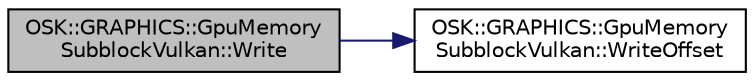 digraph "OSK::GRAPHICS::GpuMemorySubblockVulkan::Write"
{
 // LATEX_PDF_SIZE
  edge [fontname="Helvetica",fontsize="10",labelfontname="Helvetica",labelfontsize="10"];
  node [fontname="Helvetica",fontsize="10",shape=record];
  rankdir="LR";
  Node1 [label="OSK::GRAPHICS::GpuMemory\lSubblockVulkan::Write",height=0.2,width=0.4,color="black", fillcolor="grey75", style="filled", fontcolor="black",tooltip="Escribe información en la GPU."];
  Node1 -> Node2 [color="midnightblue",fontsize="10",style="solid",fontname="Helvetica"];
  Node2 [label="OSK::GRAPHICS::GpuMemory\lSubblockVulkan::WriteOffset",height=0.2,width=0.4,color="black", fillcolor="white", style="filled",URL="$class_o_s_k_1_1_g_r_a_p_h_i_c_s_1_1_gpu_memory_subblock_vulkan.html#a67dc497d184f8b713cd19326d70d2a1e",tooltip="Escribe información en la GPU, con un offset."];
}
